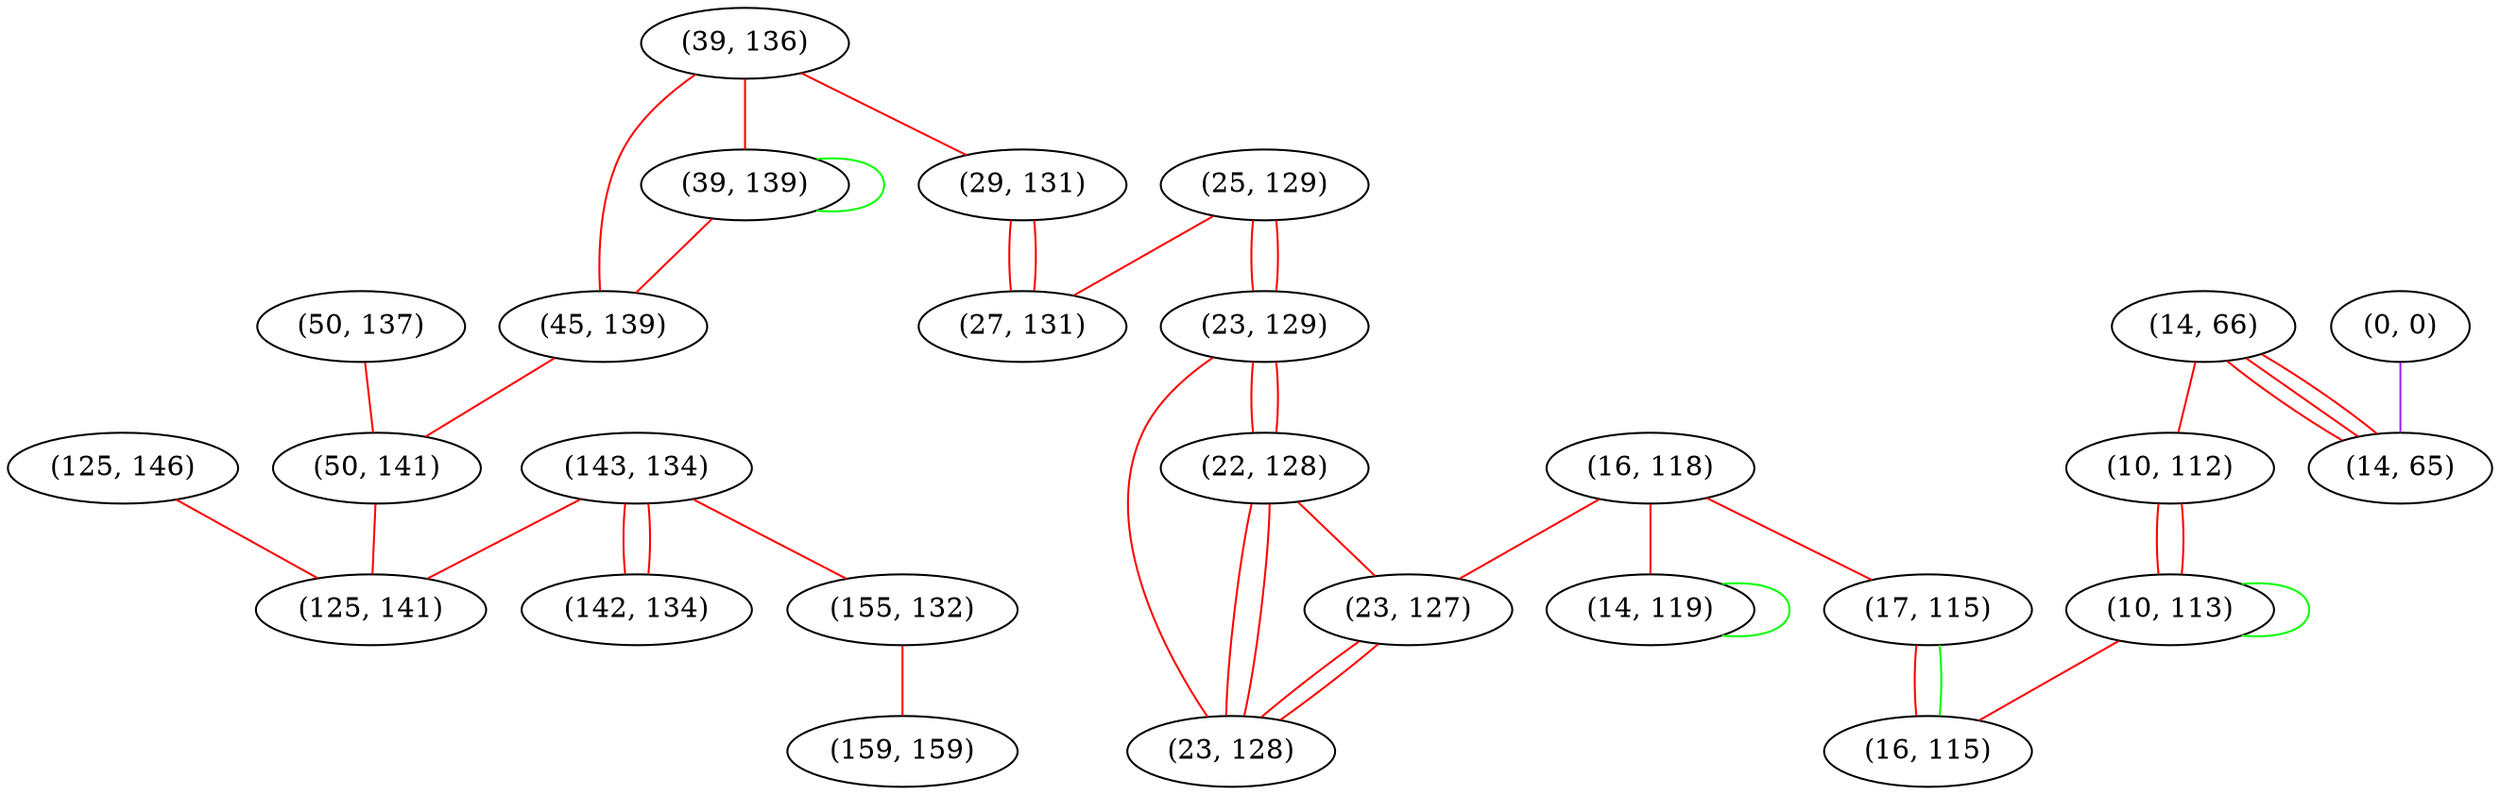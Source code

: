 graph "" {
"(125, 146)";
"(25, 129)";
"(14, 66)";
"(39, 136)";
"(143, 134)";
"(29, 131)";
"(39, 139)";
"(0, 0)";
"(10, 112)";
"(142, 134)";
"(16, 118)";
"(155, 132)";
"(50, 137)";
"(23, 129)";
"(14, 119)";
"(22, 128)";
"(45, 139)";
"(50, 141)";
"(17, 115)";
"(23, 127)";
"(10, 113)";
"(159, 159)";
"(14, 65)";
"(23, 128)";
"(125, 141)";
"(16, 115)";
"(27, 131)";
"(125, 146)" -- "(125, 141)"  [color=red, key=0, weight=1];
"(25, 129)" -- "(27, 131)"  [color=red, key=0, weight=1];
"(25, 129)" -- "(23, 129)"  [color=red, key=0, weight=1];
"(25, 129)" -- "(23, 129)"  [color=red, key=1, weight=1];
"(14, 66)" -- "(10, 112)"  [color=red, key=0, weight=1];
"(14, 66)" -- "(14, 65)"  [color=red, key=0, weight=1];
"(14, 66)" -- "(14, 65)"  [color=red, key=1, weight=1];
"(14, 66)" -- "(14, 65)"  [color=red, key=2, weight=1];
"(39, 136)" -- "(39, 139)"  [color=red, key=0, weight=1];
"(39, 136)" -- "(45, 139)"  [color=red, key=0, weight=1];
"(39, 136)" -- "(29, 131)"  [color=red, key=0, weight=1];
"(143, 134)" -- "(155, 132)"  [color=red, key=0, weight=1];
"(143, 134)" -- "(125, 141)"  [color=red, key=0, weight=1];
"(143, 134)" -- "(142, 134)"  [color=red, key=0, weight=1];
"(143, 134)" -- "(142, 134)"  [color=red, key=1, weight=1];
"(29, 131)" -- "(27, 131)"  [color=red, key=0, weight=1];
"(29, 131)" -- "(27, 131)"  [color=red, key=1, weight=1];
"(39, 139)" -- "(39, 139)"  [color=green, key=0, weight=2];
"(39, 139)" -- "(45, 139)"  [color=red, key=0, weight=1];
"(0, 0)" -- "(14, 65)"  [color=purple, key=0, weight=4];
"(10, 112)" -- "(10, 113)"  [color=red, key=0, weight=1];
"(10, 112)" -- "(10, 113)"  [color=red, key=1, weight=1];
"(16, 118)" -- "(17, 115)"  [color=red, key=0, weight=1];
"(16, 118)" -- "(14, 119)"  [color=red, key=0, weight=1];
"(16, 118)" -- "(23, 127)"  [color=red, key=0, weight=1];
"(155, 132)" -- "(159, 159)"  [color=red, key=0, weight=1];
"(50, 137)" -- "(50, 141)"  [color=red, key=0, weight=1];
"(23, 129)" -- "(23, 128)"  [color=red, key=0, weight=1];
"(23, 129)" -- "(22, 128)"  [color=red, key=0, weight=1];
"(23, 129)" -- "(22, 128)"  [color=red, key=1, weight=1];
"(14, 119)" -- "(14, 119)"  [color=green, key=0, weight=2];
"(22, 128)" -- "(23, 128)"  [color=red, key=0, weight=1];
"(22, 128)" -- "(23, 128)"  [color=red, key=1, weight=1];
"(22, 128)" -- "(23, 127)"  [color=red, key=0, weight=1];
"(45, 139)" -- "(50, 141)"  [color=red, key=0, weight=1];
"(50, 141)" -- "(125, 141)"  [color=red, key=0, weight=1];
"(17, 115)" -- "(16, 115)"  [color=red, key=0, weight=1];
"(17, 115)" -- "(16, 115)"  [color=green, key=1, weight=2];
"(23, 127)" -- "(23, 128)"  [color=red, key=0, weight=1];
"(23, 127)" -- "(23, 128)"  [color=red, key=1, weight=1];
"(10, 113)" -- "(16, 115)"  [color=red, key=0, weight=1];
"(10, 113)" -- "(10, 113)"  [color=green, key=0, weight=2];
}

